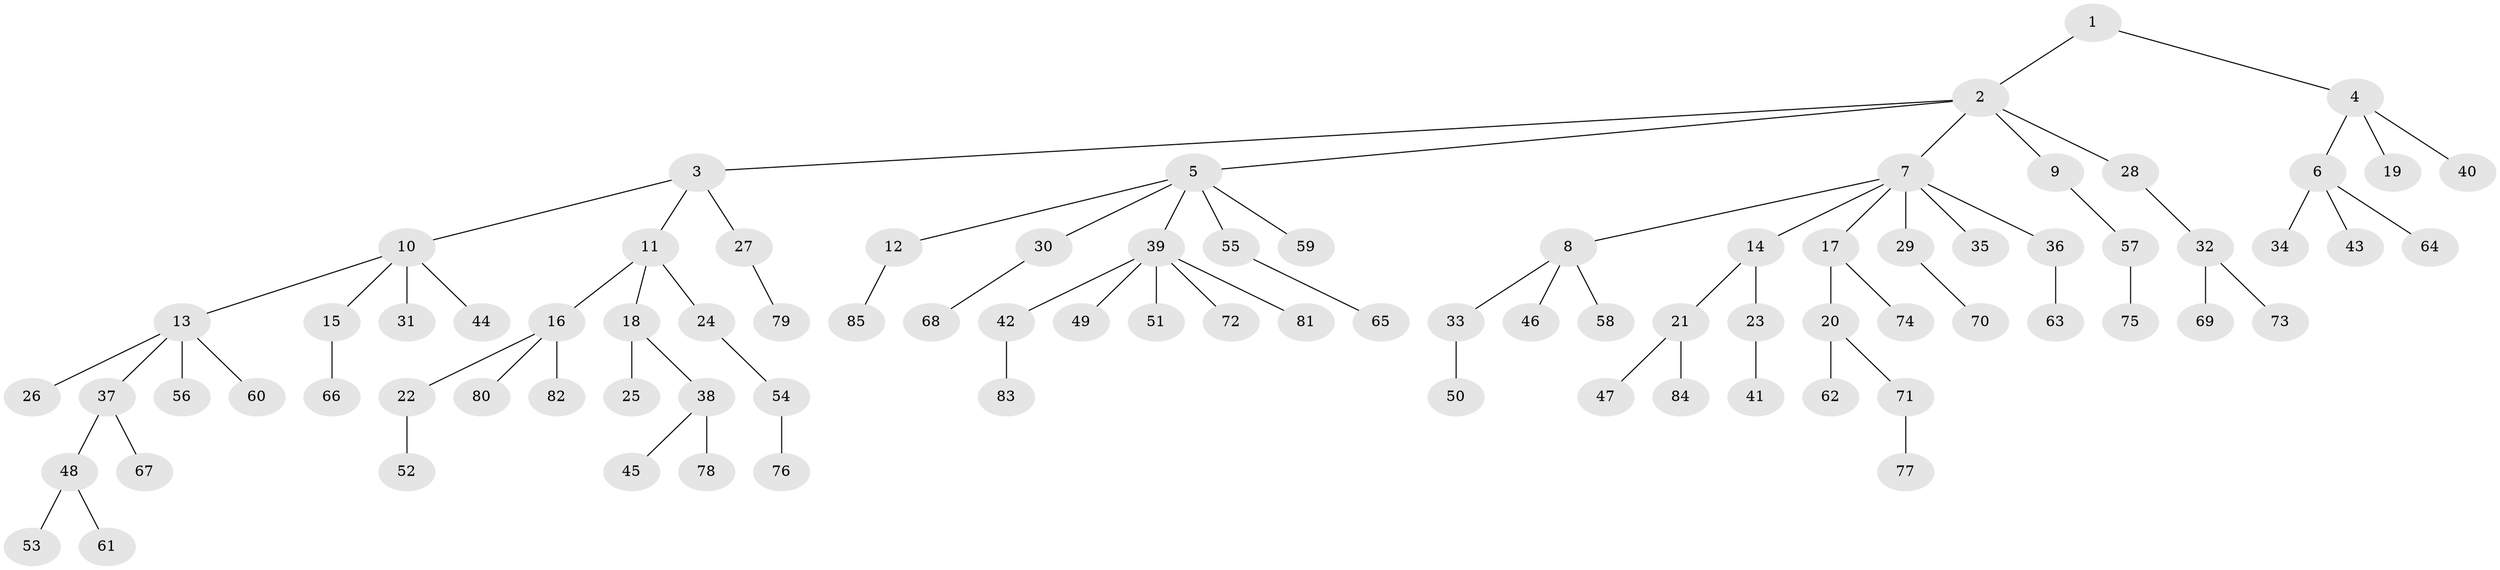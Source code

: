 // coarse degree distribution, {4: 0.07017543859649122, 11: 0.017543859649122806, 6: 0.017543859649122806, 3: 0.07017543859649122, 2: 0.21052631578947367, 5: 0.03508771929824561, 1: 0.5789473684210527}
// Generated by graph-tools (version 1.1) at 2025/52/02/27/25 19:52:13]
// undirected, 85 vertices, 84 edges
graph export_dot {
graph [start="1"]
  node [color=gray90,style=filled];
  1;
  2;
  3;
  4;
  5;
  6;
  7;
  8;
  9;
  10;
  11;
  12;
  13;
  14;
  15;
  16;
  17;
  18;
  19;
  20;
  21;
  22;
  23;
  24;
  25;
  26;
  27;
  28;
  29;
  30;
  31;
  32;
  33;
  34;
  35;
  36;
  37;
  38;
  39;
  40;
  41;
  42;
  43;
  44;
  45;
  46;
  47;
  48;
  49;
  50;
  51;
  52;
  53;
  54;
  55;
  56;
  57;
  58;
  59;
  60;
  61;
  62;
  63;
  64;
  65;
  66;
  67;
  68;
  69;
  70;
  71;
  72;
  73;
  74;
  75;
  76;
  77;
  78;
  79;
  80;
  81;
  82;
  83;
  84;
  85;
  1 -- 2;
  1 -- 4;
  2 -- 3;
  2 -- 5;
  2 -- 7;
  2 -- 9;
  2 -- 28;
  3 -- 10;
  3 -- 11;
  3 -- 27;
  4 -- 6;
  4 -- 19;
  4 -- 40;
  5 -- 12;
  5 -- 30;
  5 -- 39;
  5 -- 55;
  5 -- 59;
  6 -- 34;
  6 -- 43;
  6 -- 64;
  7 -- 8;
  7 -- 14;
  7 -- 17;
  7 -- 29;
  7 -- 35;
  7 -- 36;
  8 -- 33;
  8 -- 46;
  8 -- 58;
  9 -- 57;
  10 -- 13;
  10 -- 15;
  10 -- 31;
  10 -- 44;
  11 -- 16;
  11 -- 18;
  11 -- 24;
  12 -- 85;
  13 -- 26;
  13 -- 37;
  13 -- 56;
  13 -- 60;
  14 -- 21;
  14 -- 23;
  15 -- 66;
  16 -- 22;
  16 -- 80;
  16 -- 82;
  17 -- 20;
  17 -- 74;
  18 -- 25;
  18 -- 38;
  20 -- 62;
  20 -- 71;
  21 -- 47;
  21 -- 84;
  22 -- 52;
  23 -- 41;
  24 -- 54;
  27 -- 79;
  28 -- 32;
  29 -- 70;
  30 -- 68;
  32 -- 69;
  32 -- 73;
  33 -- 50;
  36 -- 63;
  37 -- 48;
  37 -- 67;
  38 -- 45;
  38 -- 78;
  39 -- 42;
  39 -- 49;
  39 -- 51;
  39 -- 72;
  39 -- 81;
  42 -- 83;
  48 -- 53;
  48 -- 61;
  54 -- 76;
  55 -- 65;
  57 -- 75;
  71 -- 77;
}
